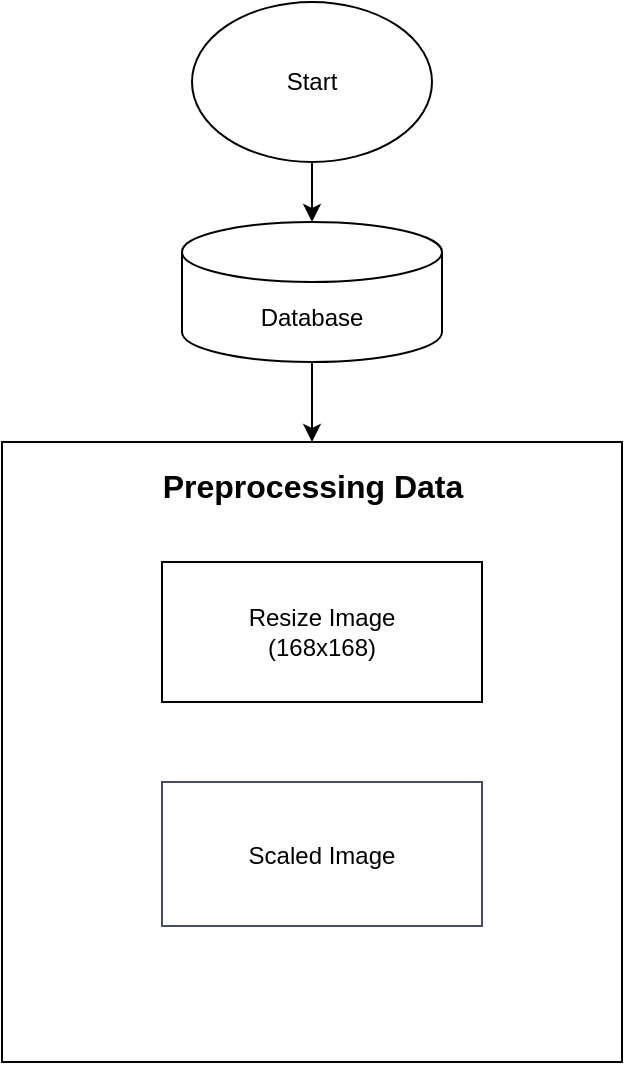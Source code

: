 <mxfile version="21.1.4" type="github">
  <diagram name="Page-1" id="h0wjUYDSJTZYgeTMK8Ph">
    <mxGraphModel dx="2284" dy="774" grid="1" gridSize="10" guides="1" tooltips="1" connect="1" arrows="1" fold="1" page="1" pageScale="1" pageWidth="850" pageHeight="1100" math="0" shadow="0">
      <root>
        <mxCell id="0" />
        <mxCell id="1" parent="0" />
        <mxCell id="FG-5Cz2I1HQeqlKIBNxF-6" style="edgeStyle=orthogonalEdgeStyle;rounded=0;orthogonalLoop=1;jettySize=auto;html=1;" edge="1" parent="1" source="FG-5Cz2I1HQeqlKIBNxF-2" target="FG-5Cz2I1HQeqlKIBNxF-3">
          <mxGeometry relative="1" as="geometry" />
        </mxCell>
        <mxCell id="FG-5Cz2I1HQeqlKIBNxF-2" value="Start" style="ellipse;whiteSpace=wrap;html=1;" vertex="1" parent="1">
          <mxGeometry x="90" y="70" width="120" height="80" as="geometry" />
        </mxCell>
        <mxCell id="FG-5Cz2I1HQeqlKIBNxF-7" style="edgeStyle=orthogonalEdgeStyle;rounded=0;orthogonalLoop=1;jettySize=auto;html=1;entryX=0.5;entryY=0;entryDx=0;entryDy=0;" edge="1" parent="1" source="FG-5Cz2I1HQeqlKIBNxF-3" target="FG-5Cz2I1HQeqlKIBNxF-4">
          <mxGeometry relative="1" as="geometry" />
        </mxCell>
        <mxCell id="FG-5Cz2I1HQeqlKIBNxF-3" value="Database" style="shape=cylinder3;whiteSpace=wrap;html=1;boundedLbl=1;backgroundOutline=1;size=15;" vertex="1" parent="1">
          <mxGeometry x="85" y="180" width="130" height="70" as="geometry" />
        </mxCell>
        <mxCell id="FG-5Cz2I1HQeqlKIBNxF-10" value="" style="group" vertex="1" connectable="0" parent="1">
          <mxGeometry x="-5" y="290" width="310" height="310" as="geometry" />
        </mxCell>
        <mxCell id="FG-5Cz2I1HQeqlKIBNxF-4" value="" style="whiteSpace=wrap;html=1;aspect=fixed;" vertex="1" parent="FG-5Cz2I1HQeqlKIBNxF-10">
          <mxGeometry width="310" height="310" as="geometry" />
        </mxCell>
        <mxCell id="FG-5Cz2I1HQeqlKIBNxF-5" value="&lt;font style=&quot;font-size: 16px;&quot;&gt;Preprocessing Data&lt;/font&gt;" style="text;strokeColor=none;fillColor=none;html=1;fontSize=24;fontStyle=1;verticalAlign=middle;align=center;" vertex="1" parent="FG-5Cz2I1HQeqlKIBNxF-10">
          <mxGeometry x="70" width="170" height="40" as="geometry" />
        </mxCell>
        <mxCell id="FG-5Cz2I1HQeqlKIBNxF-11" value="Resize Image&lt;br&gt;(168x168)" style="rounded=0;whiteSpace=wrap;html=1;" vertex="1" parent="FG-5Cz2I1HQeqlKIBNxF-10">
          <mxGeometry x="80" y="60" width="160" height="70" as="geometry" />
        </mxCell>
        <mxCell id="FG-5Cz2I1HQeqlKIBNxF-12" value="&lt;font style=&quot;font-size: 12px;&quot;&gt;Scaled Image&lt;/font&gt;" style="fontSize=14;spacingLeft=10;spacingRight=10;zwfType=basicShape;rounded=0;strokeWidth=1;strokeColor=#474D66;whiteSpace=wrap;html=1;" vertex="1" parent="FG-5Cz2I1HQeqlKIBNxF-10">
          <mxGeometry x="80" y="170" width="160" height="72" as="geometry" />
        </mxCell>
      </root>
    </mxGraphModel>
  </diagram>
</mxfile>
